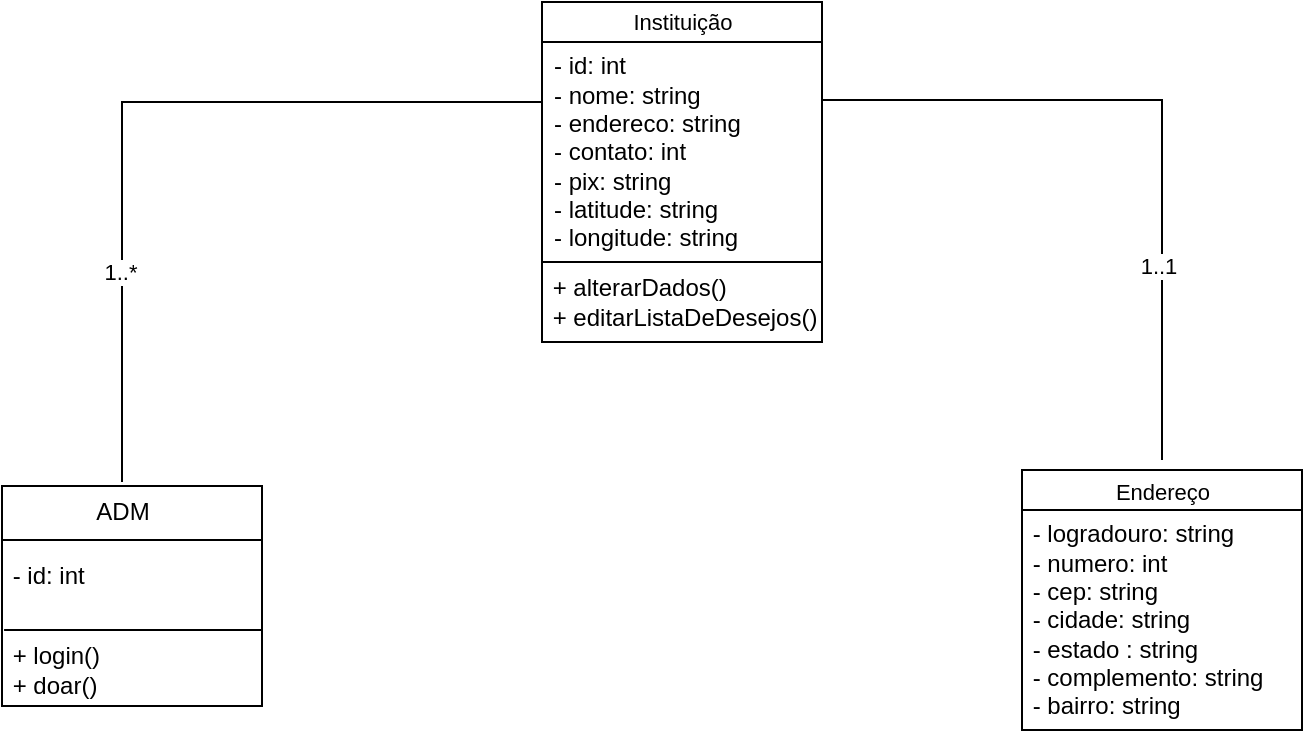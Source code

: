 <mxfile version="27.1.6">
  <diagram name="Página-1" id="L0kRFFkFSB0vXLAijCIg">
    <mxGraphModel dx="1426" dy="759" grid="1" gridSize="10" guides="1" tooltips="1" connect="1" arrows="1" fold="1" page="1" pageScale="1" pageWidth="827" pageHeight="1169" math="0" shadow="0">
      <root>
        <mxCell id="0" />
        <mxCell id="1" parent="0" />
        <mxCell id="wfolwXmGC2MVA9IV-GIH-1" value="" style="group" vertex="1" connectable="0" parent="1">
          <mxGeometry x="80" y="390" width="130" height="114" as="geometry" />
        </mxCell>
        <mxCell id="3rcupkTBTuGzNdcc2sF0-11" value="" style="rounded=0;whiteSpace=wrap;html=1;movable=1;resizable=1;rotatable=1;deletable=1;editable=1;locked=0;connectable=1;" parent="wfolwXmGC2MVA9IV-GIH-1" vertex="1">
          <mxGeometry y="2" width="130.0" height="110" as="geometry" />
        </mxCell>
        <mxCell id="3rcupkTBTuGzNdcc2sF0-12" value="" style="edgeStyle=none;orthogonalLoop=1;jettySize=auto;html=1;rounded=0;endArrow=none;startFill=0;entryX=0.992;entryY=0.154;entryDx=0;entryDy=0;entryPerimeter=0;movable=1;resizable=1;rotatable=1;deletable=1;editable=1;locked=0;connectable=1;" parent="wfolwXmGC2MVA9IV-GIH-1" edge="1">
          <mxGeometry width="100" relative="1" as="geometry">
            <mxPoint x="1.04" y="74" as="sourcePoint" />
            <mxPoint x="130" y="74.02" as="targetPoint" />
            <Array as="points" />
          </mxGeometry>
        </mxCell>
        <mxCell id="3rcupkTBTuGzNdcc2sF0-14" value="&lt;div&gt;ADM&lt;/div&gt;" style="text;html=1;align=center;verticalAlign=middle;resizable=1;points=[];autosize=1;strokeColor=none;fillColor=none;movable=1;rotatable=1;deletable=1;editable=1;locked=0;connectable=1;" parent="wfolwXmGC2MVA9IV-GIH-1" vertex="1">
          <mxGeometry x="35.0" width="50" height="30" as="geometry" />
        </mxCell>
        <mxCell id="3rcupkTBTuGzNdcc2sF0-15" value="&amp;nbsp;- id: int&lt;div&gt;&lt;br&gt;&lt;/div&gt;" style="text;html=1;align=left;verticalAlign=middle;resizable=1;points=[];autosize=1;strokeColor=none;fillColor=none;movable=1;rotatable=1;deletable=1;editable=1;locked=0;connectable=1;" parent="wfolwXmGC2MVA9IV-GIH-1" vertex="1">
          <mxGeometry y="34" width="60.0" height="40" as="geometry" />
        </mxCell>
        <mxCell id="3rcupkTBTuGzNdcc2sF0-16" value="" style="edgeStyle=none;orthogonalLoop=1;jettySize=auto;html=1;rounded=0;endArrow=none;startFill=0;entryX=1;entryY=0.815;entryDx=0;entryDy=0;entryPerimeter=0;movable=1;resizable=1;rotatable=1;deletable=1;editable=1;locked=0;connectable=1;" parent="wfolwXmGC2MVA9IV-GIH-1" edge="1">
          <mxGeometry width="100" relative="1" as="geometry">
            <mxPoint y="29.05" as="sourcePoint" />
            <mxPoint x="130.0" y="29.0" as="targetPoint" />
            <Array as="points" />
          </mxGeometry>
        </mxCell>
        <mxCell id="3rcupkTBTuGzNdcc2sF0-18" value="&amp;nbsp;+ login()&amp;nbsp;&lt;div&gt;&amp;nbsp;+ doar()&lt;/div&gt;" style="text;html=1;align=left;verticalAlign=middle;resizable=1;points=[];autosize=1;strokeColor=none;fillColor=none;movable=1;rotatable=1;deletable=1;editable=1;locked=0;connectable=1;" parent="wfolwXmGC2MVA9IV-GIH-1" vertex="1">
          <mxGeometry y="74" width="70.0" height="40" as="geometry" />
        </mxCell>
        <mxCell id="wfolwXmGC2MVA9IV-GIH-2" value="" style="group" vertex="1" connectable="0" parent="1">
          <mxGeometry x="590" y="380" width="140" height="134" as="geometry" />
        </mxCell>
        <mxCell id="3rcupkTBTuGzNdcc2sF0-5" value="" style="rounded=0;whiteSpace=wrap;html=1;" parent="wfolwXmGC2MVA9IV-GIH-2" vertex="1">
          <mxGeometry y="4" width="140" height="130" as="geometry" />
        </mxCell>
        <mxCell id="3rcupkTBTuGzNdcc2sF0-6" value="" style="edgeStyle=none;orthogonalLoop=1;jettySize=auto;html=1;rounded=0;endArrow=none;startFill=0;" parent="wfolwXmGC2MVA9IV-GIH-2" edge="1">
          <mxGeometry width="100" relative="1" as="geometry">
            <mxPoint y="24" as="sourcePoint" />
            <mxPoint x="140" y="24" as="targetPoint" />
            <Array as="points" />
          </mxGeometry>
        </mxCell>
        <mxCell id="3rcupkTBTuGzNdcc2sF0-8" value="Endereço" style="text;html=1;align=center;verticalAlign=middle;resizable=0;points=[];autosize=1;strokeColor=none;fillColor=none;fontSize=11;rotation=0;" parent="wfolwXmGC2MVA9IV-GIH-2" vertex="1">
          <mxGeometry x="35" width="70" height="30" as="geometry" />
        </mxCell>
        <mxCell id="3rcupkTBTuGzNdcc2sF0-10" value="&amp;nbsp;- logradouro: string&lt;div&gt;&amp;nbsp;- numero: int&lt;br&gt;&lt;div&gt;&lt;div&gt;&lt;div&gt;&amp;nbsp;- cep: string&lt;/div&gt;&lt;div&gt;&amp;nbsp;- cidade: string&lt;/div&gt;&lt;div&gt;&amp;nbsp;- estado : string&lt;/div&gt;&lt;div&gt;&amp;nbsp;- complemento: string&lt;/div&gt;&lt;div&gt;&amp;nbsp;- bairro: string&amp;nbsp;&lt;/div&gt;&lt;/div&gt;&lt;/div&gt;&lt;/div&gt;" style="text;html=1;align=left;verticalAlign=middle;resizable=0;points=[];autosize=1;strokeColor=none;fillColor=none;" parent="wfolwXmGC2MVA9IV-GIH-2" vertex="1">
          <mxGeometry y="24" width="140" height="110" as="geometry" />
        </mxCell>
        <mxCell id="wfolwXmGC2MVA9IV-GIH-3" value="" style="group" vertex="1" connectable="0" parent="1">
          <mxGeometry x="350" y="150" width="160" height="170" as="geometry" />
        </mxCell>
        <mxCell id="AKMHZ91cuPIHm8RDuLuj-7" value="" style="rounded=0;whiteSpace=wrap;html=1;" parent="wfolwXmGC2MVA9IV-GIH-3" vertex="1">
          <mxGeometry width="140" height="170" as="geometry" />
        </mxCell>
        <mxCell id="AKMHZ91cuPIHm8RDuLuj-8" value="" style="edgeStyle=none;orthogonalLoop=1;jettySize=auto;html=1;rounded=0;endArrow=none;startFill=0;" parent="wfolwXmGC2MVA9IV-GIH-3" edge="1">
          <mxGeometry width="100" relative="1" as="geometry">
            <mxPoint y="20" as="sourcePoint" />
            <mxPoint x="140" y="20" as="targetPoint" />
            <Array as="points" />
          </mxGeometry>
        </mxCell>
        <mxCell id="AKMHZ91cuPIHm8RDuLuj-9" value="Instituição" style="edgeLabel;html=1;align=center;verticalAlign=middle;resizable=0;points=[];" parent="AKMHZ91cuPIHm8RDuLuj-8" vertex="1" connectable="0">
          <mxGeometry x="-0.414" y="4" relative="1" as="geometry">
            <mxPoint x="29" y="-6" as="offset" />
          </mxGeometry>
        </mxCell>
        <mxCell id="AKMHZ91cuPIHm8RDuLuj-10" value="- id: int&lt;div&gt;- nome: string&lt;/div&gt;&lt;div&gt;- endereco: string&lt;/div&gt;&lt;div&gt;- contato: int&lt;/div&gt;&lt;div&gt;&lt;span style=&quot;background-color: transparent; color: light-dark(rgb(0, 0, 0), rgb(255, 255, 255));&quot;&gt;- pix: string&lt;/span&gt;&lt;/div&gt;&lt;div&gt;- latitude: string&lt;/div&gt;&lt;div&gt;- longitude: string&lt;/div&gt;" style="text;html=1;align=left;verticalAlign=middle;resizable=0;points=[];autosize=1;strokeColor=none;fillColor=none;labelPosition=center;verticalLabelPosition=middle;" parent="wfolwXmGC2MVA9IV-GIH-3" vertex="1">
          <mxGeometry x="4" y="20" width="120" height="110" as="geometry" />
        </mxCell>
        <mxCell id="3rcupkTBTuGzNdcc2sF0-2" value="" style="edgeStyle=none;orthogonalLoop=1;jettySize=auto;html=1;rounded=0;endArrow=none;startFill=0;" parent="wfolwXmGC2MVA9IV-GIH-3" edge="1">
          <mxGeometry width="100" relative="1" as="geometry">
            <mxPoint y="130" as="sourcePoint" />
            <mxPoint x="140" y="130" as="targetPoint" />
            <Array as="points" />
          </mxGeometry>
        </mxCell>
        <mxCell id="3rcupkTBTuGzNdcc2sF0-4" value="&amp;nbsp;+ alterarDados()&lt;div&gt;&amp;nbsp;+ editarListaDeDesejos()&lt;/div&gt;" style="text;html=1;align=left;verticalAlign=middle;resizable=0;points=[];autosize=1;strokeColor=none;fillColor=none;" parent="wfolwXmGC2MVA9IV-GIH-3" vertex="1">
          <mxGeometry y="130" width="160" height="40" as="geometry" />
        </mxCell>
        <mxCell id="wfolwXmGC2MVA9IV-GIH-6" style="edgeStyle=orthogonalEdgeStyle;rounded=0;orthogonalLoop=1;jettySize=auto;html=1;entryX=0;entryY=0.412;entryDx=0;entryDy=0;entryPerimeter=0;endArrow=none;startFill=0;" edge="1" parent="1" source="3rcupkTBTuGzNdcc2sF0-14" target="AKMHZ91cuPIHm8RDuLuj-7">
          <mxGeometry relative="1" as="geometry">
            <mxPoint x="140" y="110" as="targetPoint" />
            <Array as="points">
              <mxPoint x="140" y="200" />
            </Array>
          </mxGeometry>
        </mxCell>
        <mxCell id="wfolwXmGC2MVA9IV-GIH-16" value="1..*" style="edgeLabel;html=1;align=center;verticalAlign=middle;resizable=0;points=[];" vertex="1" connectable="0" parent="wfolwXmGC2MVA9IV-GIH-6">
          <mxGeometry x="-0.5" y="1" relative="1" as="geometry">
            <mxPoint as="offset" />
          </mxGeometry>
        </mxCell>
        <mxCell id="wfolwXmGC2MVA9IV-GIH-7" style="edgeStyle=orthogonalEdgeStyle;rounded=0;orthogonalLoop=1;jettySize=auto;html=1;endArrow=none;startFill=0;entryX=1;entryY=0.294;entryDx=0;entryDy=0;entryPerimeter=0;" edge="1" parent="1">
          <mxGeometry relative="1" as="geometry">
            <mxPoint x="660" y="379" as="sourcePoint" />
            <mxPoint x="490" y="198.99" as="targetPoint" />
            <Array as="points">
              <mxPoint x="660" y="199" />
            </Array>
          </mxGeometry>
        </mxCell>
        <mxCell id="wfolwXmGC2MVA9IV-GIH-13" value="1..1" style="edgeLabel;html=1;align=center;verticalAlign=middle;resizable=0;points=[];" vertex="1" connectable="0" parent="wfolwXmGC2MVA9IV-GIH-7">
          <mxGeometry x="-0.446" y="2" relative="1" as="geometry">
            <mxPoint as="offset" />
          </mxGeometry>
        </mxCell>
      </root>
    </mxGraphModel>
  </diagram>
</mxfile>
